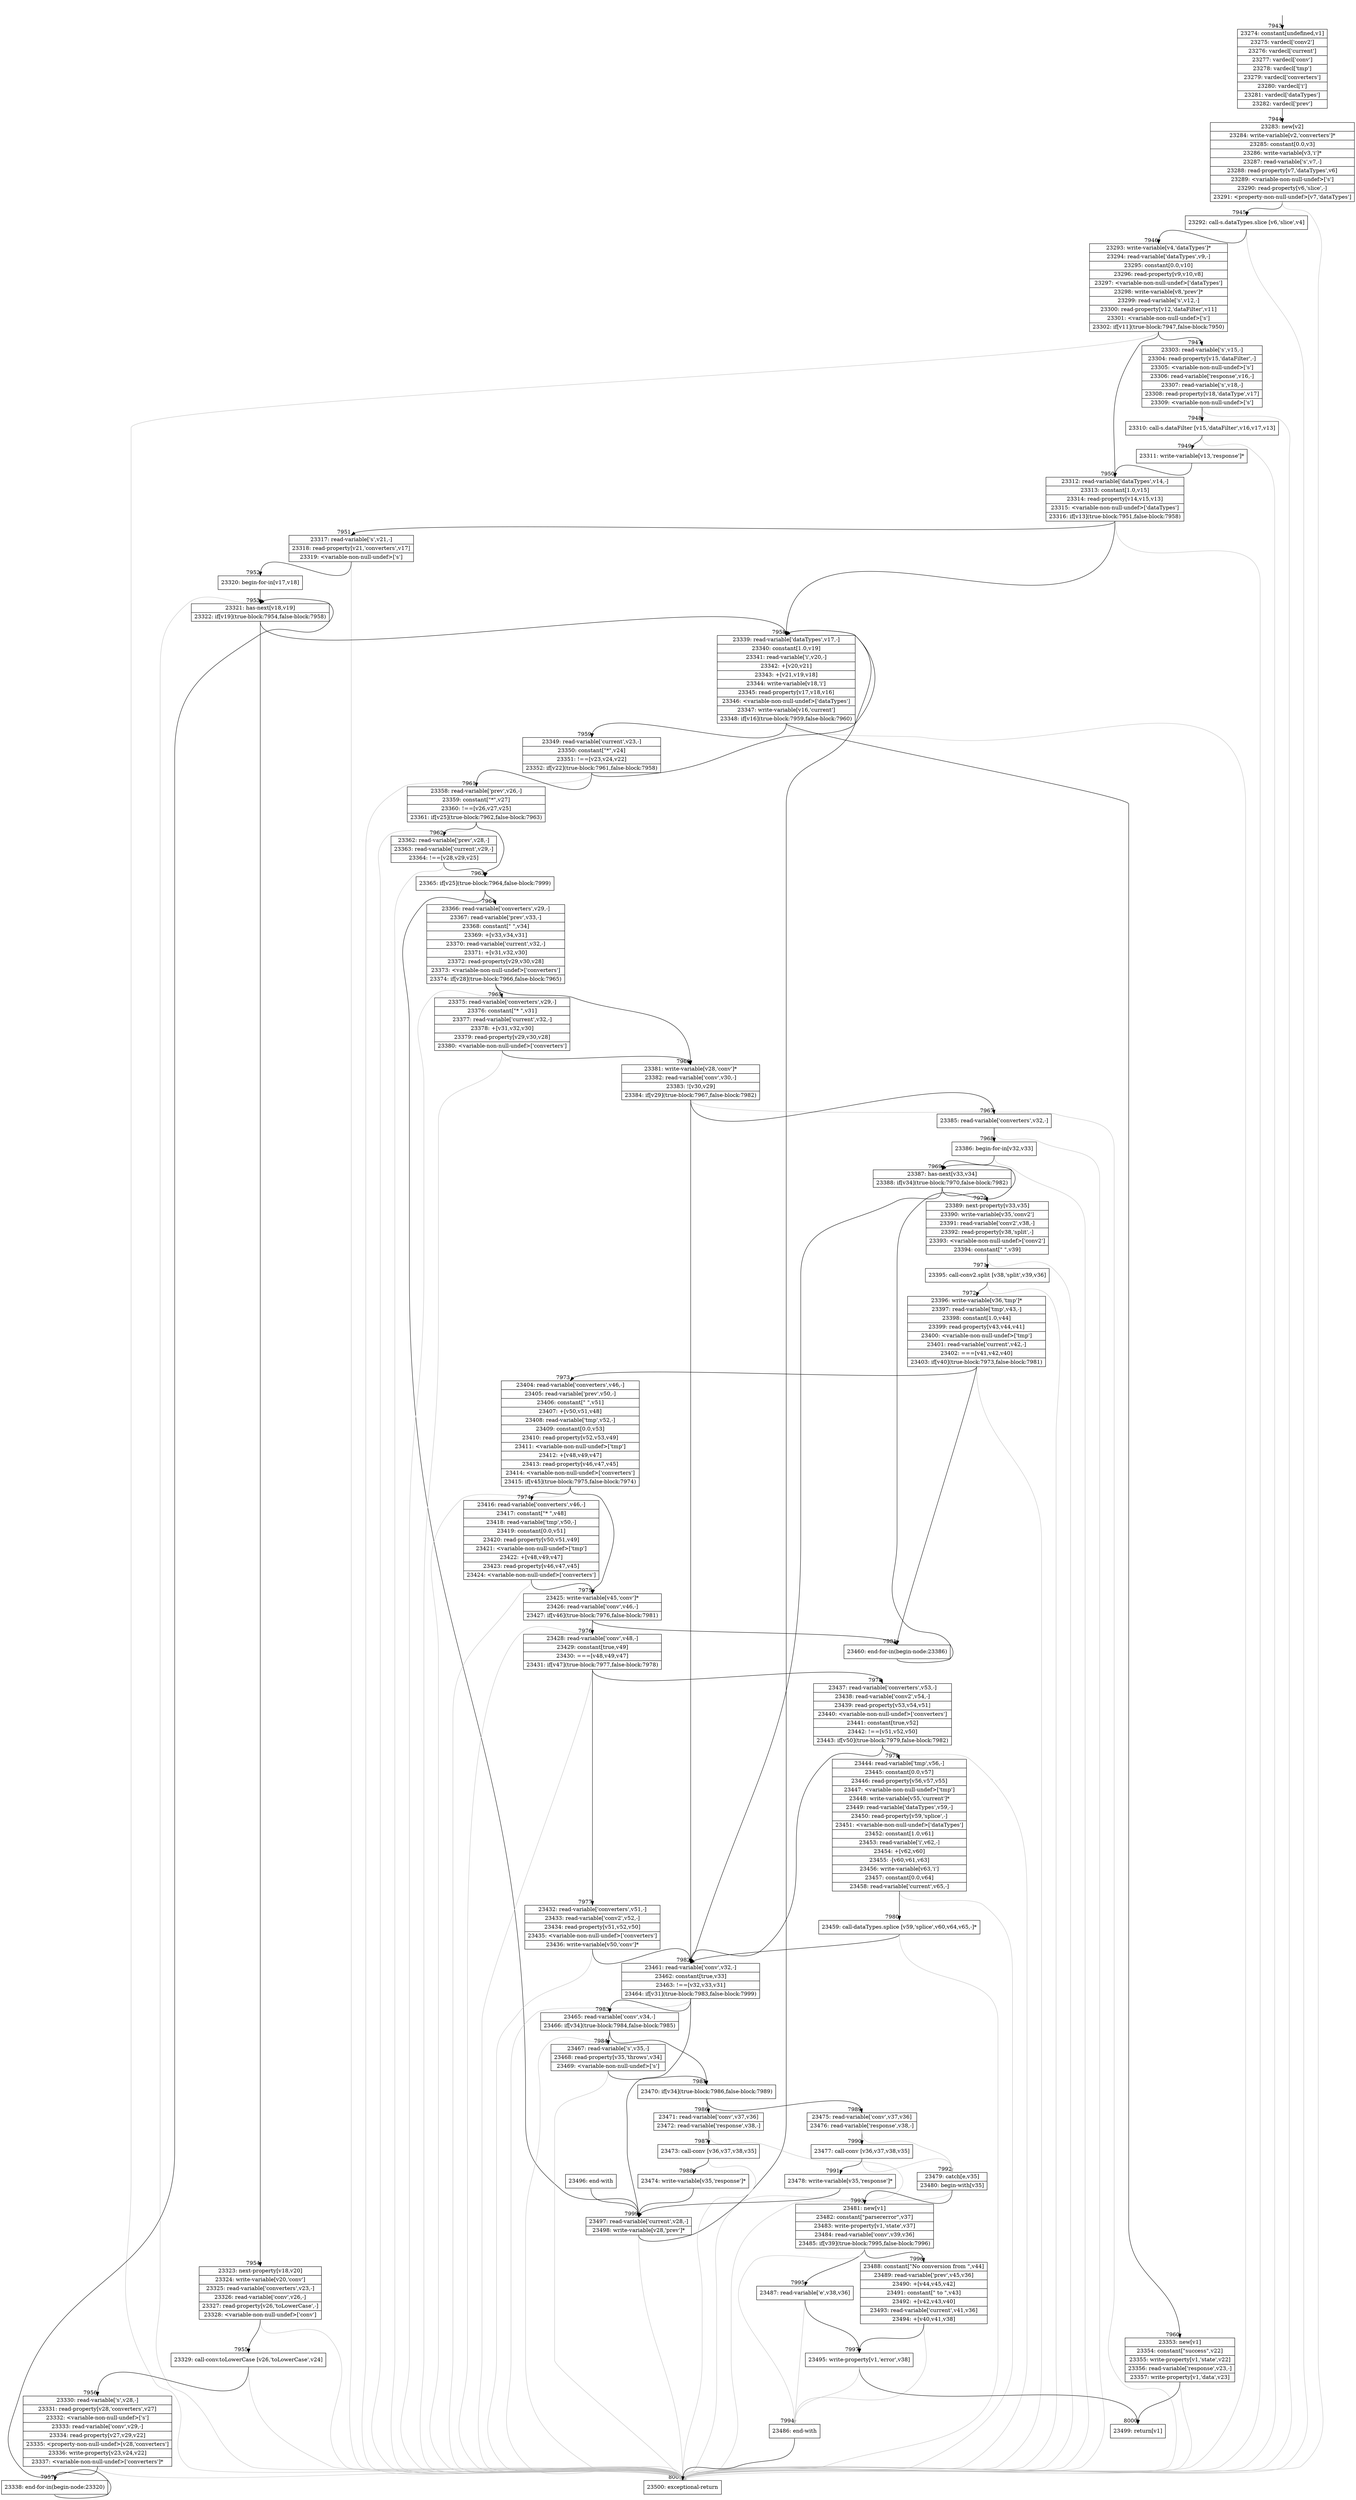 digraph {
rankdir="TD"
BB_entry493[shape=none,label=""];
BB_entry493 -> BB7943 [tailport=s, headport=n, headlabel="    7943"]
BB7943 [shape=record label="{23274: constant[undefined,v1]|23275: vardecl['conv2']|23276: vardecl['current']|23277: vardecl['conv']|23278: vardecl['tmp']|23279: vardecl['converters']|23280: vardecl['i']|23281: vardecl['dataTypes']|23282: vardecl['prev']}" ] 
BB7943 -> BB7944 [tailport=s, headport=n, headlabel="      7944"]
BB7944 [shape=record label="{23283: new[v2]|23284: write-variable[v2,'converters']*|23285: constant[0.0,v3]|23286: write-variable[v3,'i']*|23287: read-variable['s',v7,-]|23288: read-property[v7,'dataTypes',v6]|23289: \<variable-non-null-undef\>['s']|23290: read-property[v6,'slice',-]|23291: \<property-non-null-undef\>[v7,'dataTypes']}" ] 
BB7944 -> BB7945 [tailport=s, headport=n, headlabel="      7945"]
BB7944 -> BB8001 [tailport=s, headport=n, color=gray, headlabel="      8001"]
BB7945 [shape=record label="{23292: call-s.dataTypes.slice [v6,'slice',v4]}" ] 
BB7945 -> BB7946 [tailport=s, headport=n, headlabel="      7946"]
BB7945 -> BB8001 [tailport=s, headport=n, color=gray]
BB7946 [shape=record label="{23293: write-variable[v4,'dataTypes']*|23294: read-variable['dataTypes',v9,-]|23295: constant[0.0,v10]|23296: read-property[v9,v10,v8]|23297: \<variable-non-null-undef\>['dataTypes']|23298: write-variable[v8,'prev']*|23299: read-variable['s',v12,-]|23300: read-property[v12,'dataFilter',v11]|23301: \<variable-non-null-undef\>['s']|23302: if[v11](true-block:7947,false-block:7950)}" ] 
BB7946 -> BB7947 [tailport=s, headport=n, headlabel="      7947"]
BB7946 -> BB7950 [tailport=s, headport=n, headlabel="      7950"]
BB7946 -> BB8001 [tailport=s, headport=n, color=gray]
BB7947 [shape=record label="{23303: read-variable['s',v15,-]|23304: read-property[v15,'dataFilter',-]|23305: \<variable-non-null-undef\>['s']|23306: read-variable['response',v16,-]|23307: read-variable['s',v18,-]|23308: read-property[v18,'dataType',v17]|23309: \<variable-non-null-undef\>['s']}" ] 
BB7947 -> BB7948 [tailport=s, headport=n, headlabel="      7948"]
BB7947 -> BB8001 [tailport=s, headport=n, color=gray]
BB7948 [shape=record label="{23310: call-s.dataFilter [v15,'dataFilter',v16,v17,v13]}" ] 
BB7948 -> BB7949 [tailport=s, headport=n, headlabel="      7949"]
BB7948 -> BB8001 [tailport=s, headport=n, color=gray]
BB7949 [shape=record label="{23311: write-variable[v13,'response']*}" ] 
BB7949 -> BB7950 [tailport=s, headport=n]
BB7950 [shape=record label="{23312: read-variable['dataTypes',v14,-]|23313: constant[1.0,v15]|23314: read-property[v14,v15,v13]|23315: \<variable-non-null-undef\>['dataTypes']|23316: if[v13](true-block:7951,false-block:7958)}" ] 
BB7950 -> BB7951 [tailport=s, headport=n, headlabel="      7951"]
BB7950 -> BB7958 [tailport=s, headport=n, headlabel="      7958"]
BB7950 -> BB8001 [tailport=s, headport=n, color=gray]
BB7951 [shape=record label="{23317: read-variable['s',v21,-]|23318: read-property[v21,'converters',v17]|23319: \<variable-non-null-undef\>['s']}" ] 
BB7951 -> BB7952 [tailport=s, headport=n, headlabel="      7952"]
BB7951 -> BB8001 [tailport=s, headport=n, color=gray]
BB7952 [shape=record label="{23320: begin-for-in[v17,v18]}" ] 
BB7952 -> BB7953 [tailport=s, headport=n, headlabel="      7953"]
BB7952 -> BB8001 [tailport=s, headport=n, color=gray]
BB7953 [shape=record label="{23321: has-next[v18,v19]|23322: if[v19](true-block:7954,false-block:7958)}" ] 
BB7953 -> BB7954 [tailport=s, headport=n, headlabel="      7954"]
BB7953 -> BB7958 [tailport=s, headport=n]
BB7954 [shape=record label="{23323: next-property[v18,v20]|23324: write-variable[v20,'conv']|23325: read-variable['converters',v23,-]|23326: read-variable['conv',v26,-]|23327: read-property[v26,'toLowerCase',-]|23328: \<variable-non-null-undef\>['conv']}" ] 
BB7954 -> BB7955 [tailport=s, headport=n, headlabel="      7955"]
BB7954 -> BB8001 [tailport=s, headport=n, color=gray]
BB7955 [shape=record label="{23329: call-conv.toLowerCase [v26,'toLowerCase',v24]}" ] 
BB7955 -> BB7956 [tailport=s, headport=n, headlabel="      7956"]
BB7955 -> BB8001 [tailport=s, headport=n, color=gray]
BB7956 [shape=record label="{23330: read-variable['s',v28,-]|23331: read-property[v28,'converters',v27]|23332: \<variable-non-null-undef\>['s']|23333: read-variable['conv',v29,-]|23334: read-property[v27,v29,v22]|23335: \<property-non-null-undef\>[v28,'converters']|23336: write-property[v23,v24,v22]|23337: \<variable-non-null-undef\>['converters']*}" ] 
BB7956 -> BB7957 [tailport=s, headport=n, headlabel="      7957"]
BB7956 -> BB8001 [tailport=s, headport=n, color=gray]
BB7957 [shape=record label="{23338: end-for-in(begin-node:23320)}" ] 
BB7957 -> BB7953 [tailport=s, headport=n]
BB7958 [shape=record label="{23339: read-variable['dataTypes',v17,-]|23340: constant[1.0,v19]|23341: read-variable['i',v20,-]|23342: +[v20,v21]|23343: +[v21,v19,v18]|23344: write-variable[v18,'i']|23345: read-property[v17,v18,v16]|23346: \<variable-non-null-undef\>['dataTypes']|23347: write-variable[v16,'current']|23348: if[v16](true-block:7959,false-block:7960)}" ] 
BB7958 -> BB7959 [tailport=s, headport=n, headlabel="      7959"]
BB7958 -> BB7960 [tailport=s, headport=n, headlabel="      7960"]
BB7958 -> BB8001 [tailport=s, headport=n, color=gray]
BB7959 [shape=record label="{23349: read-variable['current',v23,-]|23350: constant[\"*\",v24]|23351: !==[v23,v24,v22]|23352: if[v22](true-block:7961,false-block:7958)}" ] 
BB7959 -> BB7961 [tailport=s, headport=n, headlabel="      7961"]
BB7959 -> BB7958 [tailport=s, headport=n]
BB7959 -> BB8001 [tailport=s, headport=n, color=gray]
BB7960 [shape=record label="{23353: new[v1]|23354: constant[\"success\",v22]|23355: write-property[v1,'state',v22]|23356: read-variable['response',v23,-]|23357: write-property[v1,'data',v23]}" ] 
BB7960 -> BB8000 [tailport=s, headport=n, headlabel="      8000"]
BB7960 -> BB8001 [tailport=s, headport=n, color=gray]
BB7961 [shape=record label="{23358: read-variable['prev',v26,-]|23359: constant[\"*\",v27]|23360: !==[v26,v27,v25]|23361: if[v25](true-block:7962,false-block:7963)}" ] 
BB7961 -> BB7963 [tailport=s, headport=n, headlabel="      7963"]
BB7961 -> BB7962 [tailport=s, headport=n, headlabel="      7962"]
BB7961 -> BB8001 [tailport=s, headport=n, color=gray]
BB7962 [shape=record label="{23362: read-variable['prev',v28,-]|23363: read-variable['current',v29,-]|23364: !==[v28,v29,v25]}" ] 
BB7962 -> BB7963 [tailport=s, headport=n]
BB7962 -> BB8001 [tailport=s, headport=n, color=gray]
BB7963 [shape=record label="{23365: if[v25](true-block:7964,false-block:7999)}" ] 
BB7963 -> BB7964 [tailport=s, headport=n, headlabel="      7964"]
BB7963 -> BB7999 [tailport=s, headport=n, headlabel="      7999"]
BB7964 [shape=record label="{23366: read-variable['converters',v29,-]|23367: read-variable['prev',v33,-]|23368: constant[\" \",v34]|23369: +[v33,v34,v31]|23370: read-variable['current',v32,-]|23371: +[v31,v32,v30]|23372: read-property[v29,v30,v28]|23373: \<variable-non-null-undef\>['converters']|23374: if[v28](true-block:7966,false-block:7965)}" ] 
BB7964 -> BB7966 [tailport=s, headport=n, headlabel="      7966"]
BB7964 -> BB7965 [tailport=s, headport=n, headlabel="      7965"]
BB7964 -> BB8001 [tailport=s, headport=n, color=gray]
BB7965 [shape=record label="{23375: read-variable['converters',v29,-]|23376: constant[\"* \",v31]|23377: read-variable['current',v32,-]|23378: +[v31,v32,v30]|23379: read-property[v29,v30,v28]|23380: \<variable-non-null-undef\>['converters']}" ] 
BB7965 -> BB7966 [tailport=s, headport=n]
BB7965 -> BB8001 [tailport=s, headport=n, color=gray]
BB7966 [shape=record label="{23381: write-variable[v28,'conv']*|23382: read-variable['conv',v30,-]|23383: ![v30,v29]|23384: if[v29](true-block:7967,false-block:7982)}" ] 
BB7966 -> BB7967 [tailport=s, headport=n, headlabel="      7967"]
BB7966 -> BB7982 [tailport=s, headport=n, headlabel="      7982"]
BB7966 -> BB8001 [tailport=s, headport=n, color=gray]
BB7967 [shape=record label="{23385: read-variable['converters',v32,-]}" ] 
BB7967 -> BB7968 [tailport=s, headport=n, headlabel="      7968"]
BB7967 -> BB8001 [tailport=s, headport=n, color=gray]
BB7968 [shape=record label="{23386: begin-for-in[v32,v33]}" ] 
BB7968 -> BB7969 [tailport=s, headport=n, headlabel="      7969"]
BB7968 -> BB8001 [tailport=s, headport=n, color=gray]
BB7969 [shape=record label="{23387: has-next[v33,v34]|23388: if[v34](true-block:7970,false-block:7982)}" ] 
BB7969 -> BB7970 [tailport=s, headport=n, headlabel="      7970"]
BB7969 -> BB7982 [tailport=s, headport=n]
BB7970 [shape=record label="{23389: next-property[v33,v35]|23390: write-variable[v35,'conv2']|23391: read-variable['conv2',v38,-]|23392: read-property[v38,'split',-]|23393: \<variable-non-null-undef\>['conv2']|23394: constant[\" \",v39]}" ] 
BB7970 -> BB7971 [tailport=s, headport=n, headlabel="      7971"]
BB7970 -> BB8001 [tailport=s, headport=n, color=gray]
BB7971 [shape=record label="{23395: call-conv2.split [v38,'split',v39,v36]}" ] 
BB7971 -> BB7972 [tailport=s, headport=n, headlabel="      7972"]
BB7971 -> BB8001 [tailport=s, headport=n, color=gray]
BB7972 [shape=record label="{23396: write-variable[v36,'tmp']*|23397: read-variable['tmp',v43,-]|23398: constant[1.0,v44]|23399: read-property[v43,v44,v41]|23400: \<variable-non-null-undef\>['tmp']|23401: read-variable['current',v42,-]|23402: ===[v41,v42,v40]|23403: if[v40](true-block:7973,false-block:7981)}" ] 
BB7972 -> BB7973 [tailport=s, headport=n, headlabel="      7973"]
BB7972 -> BB7981 [tailport=s, headport=n, headlabel="      7981"]
BB7972 -> BB8001 [tailport=s, headport=n, color=gray]
BB7973 [shape=record label="{23404: read-variable['converters',v46,-]|23405: read-variable['prev',v50,-]|23406: constant[\" \",v51]|23407: +[v50,v51,v48]|23408: read-variable['tmp',v52,-]|23409: constant[0.0,v53]|23410: read-property[v52,v53,v49]|23411: \<variable-non-null-undef\>['tmp']|23412: +[v48,v49,v47]|23413: read-property[v46,v47,v45]|23414: \<variable-non-null-undef\>['converters']|23415: if[v45](true-block:7975,false-block:7974)}" ] 
BB7973 -> BB7975 [tailport=s, headport=n, headlabel="      7975"]
BB7973 -> BB7974 [tailport=s, headport=n, headlabel="      7974"]
BB7973 -> BB8001 [tailport=s, headport=n, color=gray]
BB7974 [shape=record label="{23416: read-variable['converters',v46,-]|23417: constant[\"* \",v48]|23418: read-variable['tmp',v50,-]|23419: constant[0.0,v51]|23420: read-property[v50,v51,v49]|23421: \<variable-non-null-undef\>['tmp']|23422: +[v48,v49,v47]|23423: read-property[v46,v47,v45]|23424: \<variable-non-null-undef\>['converters']}" ] 
BB7974 -> BB7975 [tailport=s, headport=n]
BB7974 -> BB8001 [tailport=s, headport=n, color=gray]
BB7975 [shape=record label="{23425: write-variable[v45,'conv']*|23426: read-variable['conv',v46,-]|23427: if[v46](true-block:7976,false-block:7981)}" ] 
BB7975 -> BB7976 [tailport=s, headport=n, headlabel="      7976"]
BB7975 -> BB7981 [tailport=s, headport=n]
BB7975 -> BB8001 [tailport=s, headport=n, color=gray]
BB7976 [shape=record label="{23428: read-variable['conv',v48,-]|23429: constant[true,v49]|23430: ===[v48,v49,v47]|23431: if[v47](true-block:7977,false-block:7978)}" ] 
BB7976 -> BB7977 [tailport=s, headport=n, headlabel="      7977"]
BB7976 -> BB7978 [tailport=s, headport=n, headlabel="      7978"]
BB7976 -> BB8001 [tailport=s, headport=n, color=gray]
BB7977 [shape=record label="{23432: read-variable['converters',v51,-]|23433: read-variable['conv2',v52,-]|23434: read-property[v51,v52,v50]|23435: \<variable-non-null-undef\>['converters']|23436: write-variable[v50,'conv']*}" ] 
BB7977 -> BB7982 [tailport=s, headport=n]
BB7977 -> BB8001 [tailport=s, headport=n, color=gray]
BB7978 [shape=record label="{23437: read-variable['converters',v53,-]|23438: read-variable['conv2',v54,-]|23439: read-property[v53,v54,v51]|23440: \<variable-non-null-undef\>['converters']|23441: constant[true,v52]|23442: !==[v51,v52,v50]|23443: if[v50](true-block:7979,false-block:7982)}" ] 
BB7978 -> BB7979 [tailport=s, headport=n, headlabel="      7979"]
BB7978 -> BB7982 [tailport=s, headport=n]
BB7978 -> BB8001 [tailport=s, headport=n, color=gray]
BB7979 [shape=record label="{23444: read-variable['tmp',v56,-]|23445: constant[0.0,v57]|23446: read-property[v56,v57,v55]|23447: \<variable-non-null-undef\>['tmp']|23448: write-variable[v55,'current']*|23449: read-variable['dataTypes',v59,-]|23450: read-property[v59,'splice',-]|23451: \<variable-non-null-undef\>['dataTypes']|23452: constant[1.0,v61]|23453: read-variable['i',v62,-]|23454: +[v62,v60]|23455: -[v60,v61,v63]|23456: write-variable[v63,'i']|23457: constant[0.0,v64]|23458: read-variable['current',v65,-]}" ] 
BB7979 -> BB7980 [tailport=s, headport=n, headlabel="      7980"]
BB7979 -> BB8001 [tailport=s, headport=n, color=gray]
BB7980 [shape=record label="{23459: call-dataTypes.splice [v59,'splice',v60,v64,v65,-]*}" ] 
BB7980 -> BB7982 [tailport=s, headport=n]
BB7980 -> BB8001 [tailport=s, headport=n, color=gray]
BB7981 [shape=record label="{23460: end-for-in(begin-node:23386)}" ] 
BB7981 -> BB7969 [tailport=s, headport=n]
BB7982 [shape=record label="{23461: read-variable['conv',v32,-]|23462: constant[true,v33]|23463: !==[v32,v33,v31]|23464: if[v31](true-block:7983,false-block:7999)}" ] 
BB7982 -> BB7983 [tailport=s, headport=n, headlabel="      7983"]
BB7982 -> BB7999 [tailport=s, headport=n]
BB7982 -> BB8001 [tailport=s, headport=n, color=gray]
BB7983 [shape=record label="{23465: read-variable['conv',v34,-]|23466: if[v34](true-block:7984,false-block:7985)}" ] 
BB7983 -> BB7985 [tailport=s, headport=n, headlabel="      7985"]
BB7983 -> BB7984 [tailport=s, headport=n, headlabel="      7984"]
BB7983 -> BB8001 [tailport=s, headport=n, color=gray]
BB7984 [shape=record label="{23467: read-variable['s',v35,-]|23468: read-property[v35,'throws',v34]|23469: \<variable-non-null-undef\>['s']}" ] 
BB7984 -> BB7985 [tailport=s, headport=n]
BB7984 -> BB8001 [tailport=s, headport=n, color=gray]
BB7985 [shape=record label="{23470: if[v34](true-block:7986,false-block:7989)}" ] 
BB7985 -> BB7986 [tailport=s, headport=n, headlabel="      7986"]
BB7985 -> BB7989 [tailport=s, headport=n, headlabel="      7989"]
BB7986 [shape=record label="{23471: read-variable['conv',v37,v36]|23472: read-variable['response',v38,-]}" ] 
BB7986 -> BB7987 [tailport=s, headport=n, headlabel="      7987"]
BB7986 -> BB8001 [tailport=s, headport=n, color=gray]
BB7987 [shape=record label="{23473: call-conv [v36,v37,v38,v35]}" ] 
BB7987 -> BB7988 [tailport=s, headport=n, headlabel="      7988"]
BB7987 -> BB8001 [tailport=s, headport=n, color=gray]
BB7988 [shape=record label="{23474: write-variable[v35,'response']*}" ] 
BB7988 -> BB7999 [tailport=s, headport=n]
BB7989 [shape=record label="{23475: read-variable['conv',v37,v36]|23476: read-variable['response',v38,-]}" ] 
BB7989 -> BB7990 [tailport=s, headport=n, headlabel="      7990"]
BB7989 -> BB7992 [tailport=s, headport=n, color=gray, headlabel="      7992"]
BB7990 [shape=record label="{23477: call-conv [v36,v37,v38,v35]}" ] 
BB7990 -> BB7991 [tailport=s, headport=n, headlabel="      7991"]
BB7990 -> BB7992 [tailport=s, headport=n, color=gray]
BB7991 [shape=record label="{23478: write-variable[v35,'response']*}" ] 
BB7991 -> BB7999 [tailport=s, headport=n]
BB7992 [shape=record label="{23479: catch[e,v35]|23480: begin-with[v35]}" ] 
BB7992 -> BB7993 [tailport=s, headport=n, headlabel="      7993"]
BB7992 -> BB8001 [tailport=s, headport=n, color=gray]
BB7993 [shape=record label="{23481: new[v1]|23482: constant[\"parsererror\",v37]|23483: write-property[v1,'state',v37]|23484: read-variable['conv',v39,v36]|23485: if[v39](true-block:7995,false-block:7996)}" ] 
BB7993 -> BB7995 [tailport=s, headport=n, headlabel="      7995"]
BB7993 -> BB7996 [tailport=s, headport=n, headlabel="      7996"]
BB7993 -> BB7994 [tailport=s, headport=n, color=gray, headlabel="      7994"]
BB7994 [shape=record label="{23486: end-with}" ] 
BB7994 -> BB8001 [tailport=s, headport=n]
BB7995 [shape=record label="{23487: read-variable['e',v38,v36]}" ] 
BB7995 -> BB7997 [tailport=s, headport=n, headlabel="      7997"]
BB7995 -> BB7994 [tailport=s, headport=n, color=gray]
BB7996 [shape=record label="{23488: constant[\"No conversion from \",v44]|23489: read-variable['prev',v45,v36]|23490: +[v44,v45,v42]|23491: constant[\" to \",v43]|23492: +[v42,v43,v40]|23493: read-variable['current',v41,v36]|23494: +[v40,v41,v38]}" ] 
BB7996 -> BB7997 [tailport=s, headport=n]
BB7996 -> BB7994 [tailport=s, headport=n, color=gray]
BB7997 [shape=record label="{23495: write-property[v1,'error',v38]}" ] 
BB7997 -> BB8000 [tailport=s, headport=n]
BB7997 -> BB7994 [tailport=s, headport=n, color=gray]
BB7998 [shape=record label="{23496: end-with}" ] 
BB7998 -> BB7999 [tailport=s, headport=n]
BB7999 [shape=record label="{23497: read-variable['current',v28,-]|23498: write-variable[v28,'prev']*}" ] 
BB7999 -> BB7958 [tailport=s, headport=n]
BB7999 -> BB8001 [tailport=s, headport=n, color=gray]
BB8000 [shape=record label="{23499: return[v1]}" ] 
BB8001 [shape=record label="{23500: exceptional-return}" ] 
//#$~ 8259
}
